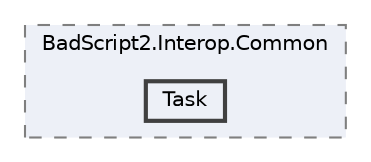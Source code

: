 digraph "src/BadScript2.Interop/BadScript2.Interop.Common/Task"
{
 // LATEX_PDF_SIZE
  bgcolor="transparent";
  edge [fontname=Helvetica,fontsize=10,labelfontname=Helvetica,labelfontsize=10];
  node [fontname=Helvetica,fontsize=10,shape=box,height=0.2,width=0.4];
  compound=true
  subgraph clusterdir_ecb14d9ba8a6a02f07f219f62488e64b {
    graph [ bgcolor="#edf0f7", pencolor="grey50", label="BadScript2.Interop.Common", fontname=Helvetica,fontsize=10 style="filled,dashed", URL="dir_ecb14d9ba8a6a02f07f219f62488e64b.html",tooltip=""]
  dir_56a58d99668f2e4528958dc87e622872 [label="Task", fillcolor="#edf0f7", color="grey25", style="filled,bold", URL="dir_56a58d99668f2e4528958dc87e622872.html",tooltip=""];
  }
}
